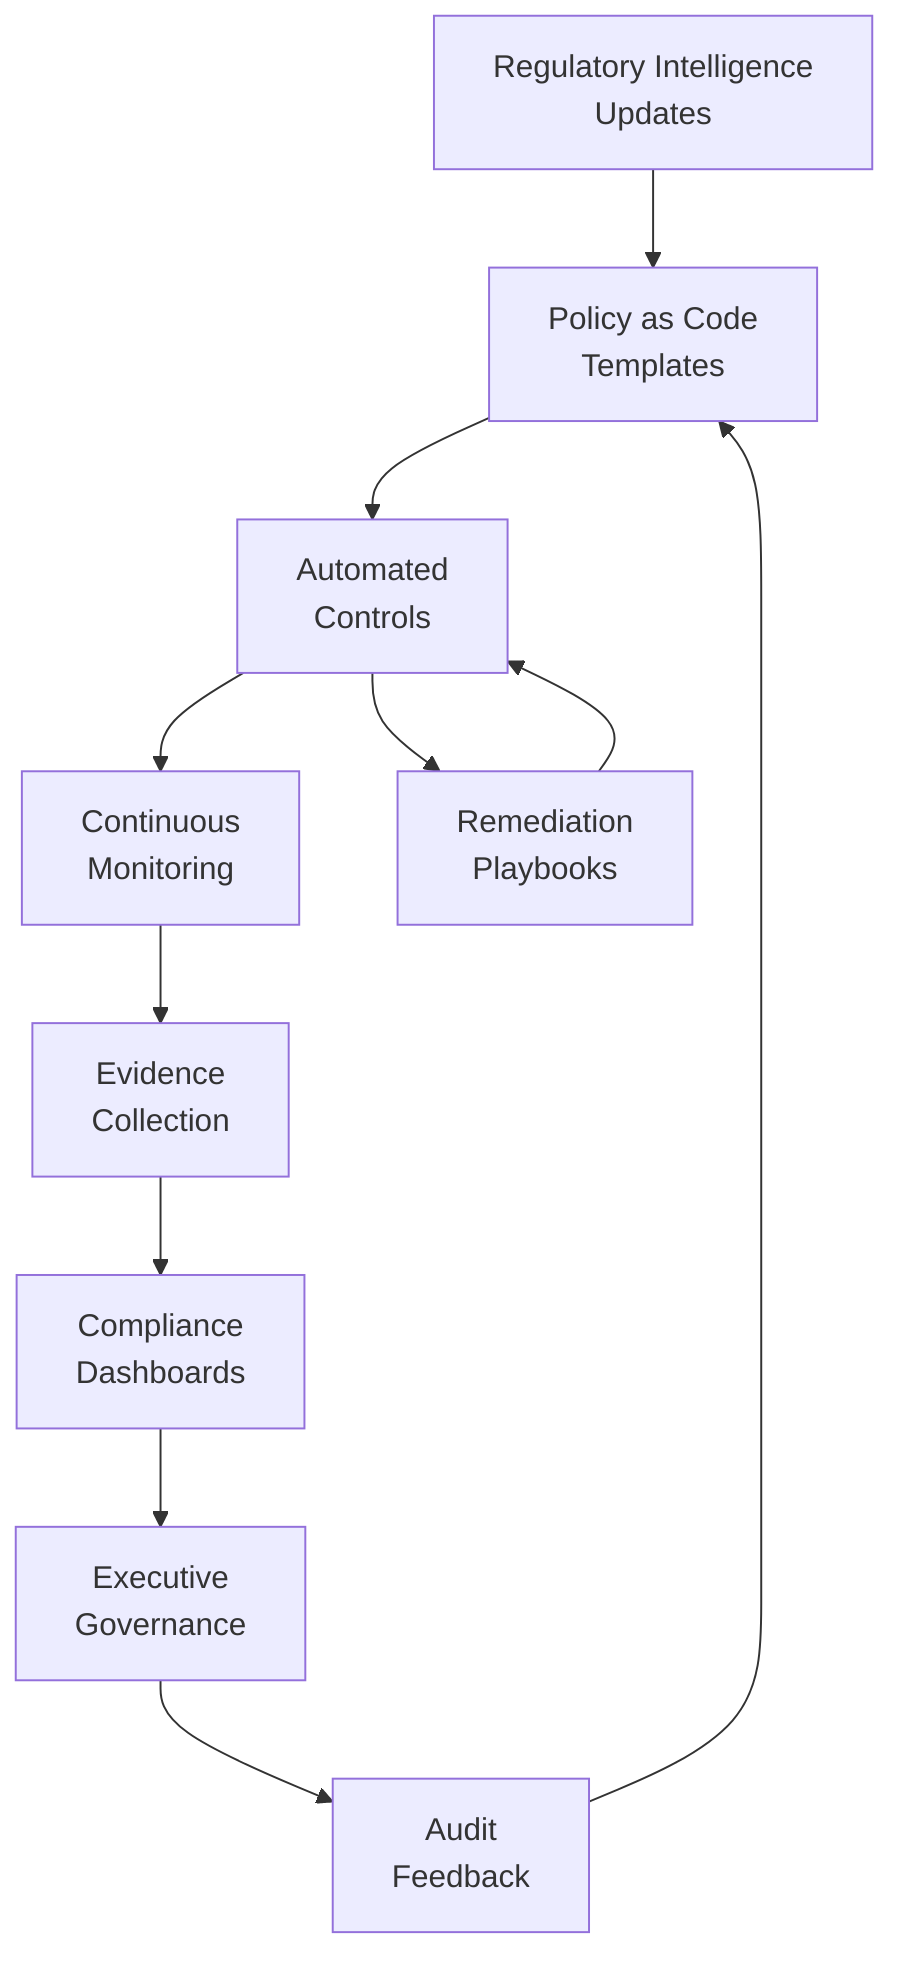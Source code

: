 %% Diagram: Compliance Automation Lifecycle
flowchart TD
    A[Regulatory Intelligence\nUpdates] --> B[Policy as Code\nTemplates]
    B --> C[Automated\nControls]
    C --> D[Continuous\nMonitoring]
    D --> E[Evidence\nCollection]
    E --> F[Compliance\nDashboards]
    F --> G[Executive\nGovernance]
    G --> H[Audit\nFeedback]
    H --> B
    C --> I[Remediation\nPlaybooks]
    I --> C